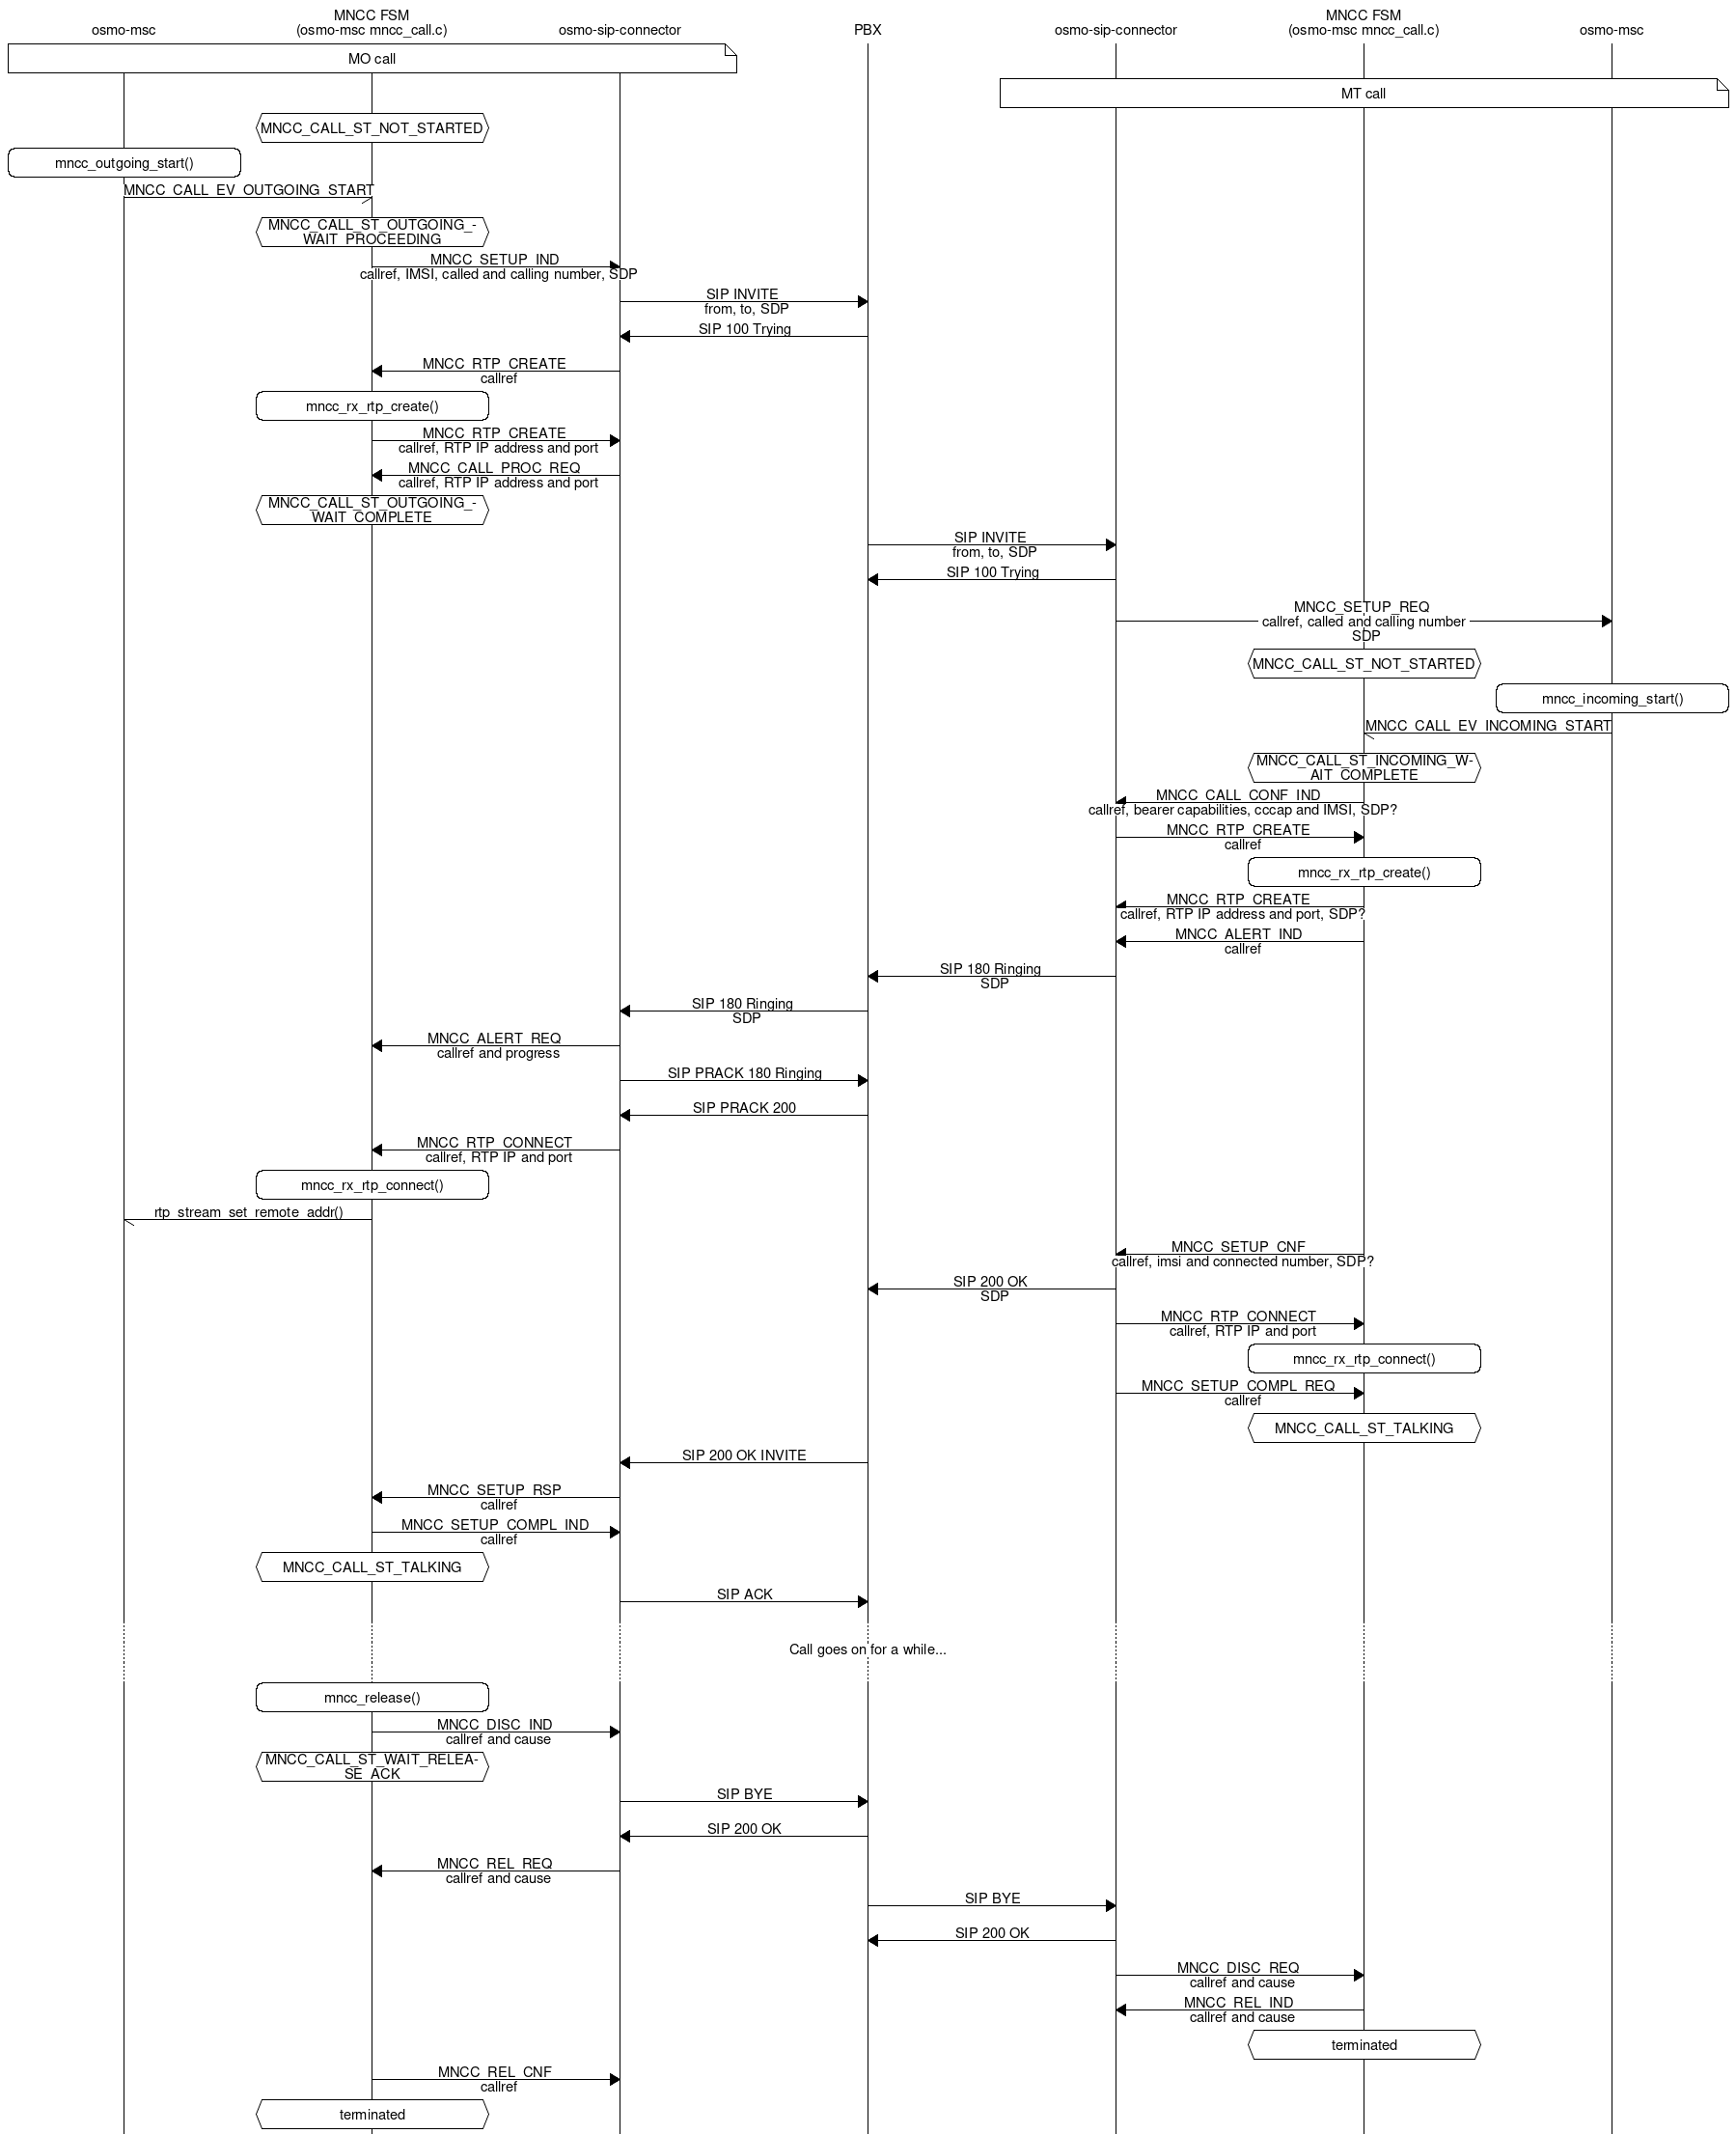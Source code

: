 msc {
	hscale=3;
	msc1[label="osmo-msc"], mncc1[label="MNCC FSM\n(osmo-msc mncc_call.c)"], sipcon1[label="osmo-sip-connector"], sip[label="PBX"], sipcon2[label="osmo-sip-connector"], mncc2[label="MNCC FSM\n(osmo-msc mncc_call.c)"], msc2[label="osmo-msc"];

	msc1 note sipcon1 [label="MO call"];
	sipcon2 note msc2 [label="MT call"];

	mncc1 abox mncc1 [label="MNCC_CALL_ST_NOT_STARTED"];
	msc1 rbox msc1 [label="mncc_outgoing_start()"];
	msc1 -> mncc1 [label="MNCC_CALL_EV_OUTGOING_START"];

	mncc1 abox mncc1 [label="MNCC_CALL_ST_OUTGOING_WAIT_PROCEEDING"];
	mncc1 => sipcon1 [label="MNCC_SETUP_IND
			    \n callref, IMSI, called and calling number, SDP"];
	sipcon1 => sip [label="SIP INVITE
			\n from, to, SDP"];
	sipcon1 <= sip [label="SIP 100 Trying"];
	mncc1 <= sipcon1 [label="MNCC_RTP_CREATE
			\n callref"];
	mncc1 rbox mncc1 [label="mncc_rx_rtp_create()"];
	mncc1 => sipcon1 [label="MNCC_RTP_CREATE
			\n callref, RTP IP address and port"];
	mncc1 <= sipcon1 [label="MNCC_CALL_PROC_REQ
			\n callref, RTP IP address and port"];
	mncc1 abox mncc1 [label="MNCC_CALL_ST_OUTGOING_WAIT_COMPLETE"];

	sip => sipcon2 [label="SIP INVITE
			\n from, to, SDP"];
	sipcon2 => sip [label="SIP 100 Trying"];
	msc2 <= sipcon2 [label="MNCC_SETUP_REQ
			\n callref, called and calling number
			\n SDP"];
	mncc2 abox mncc2 [label="MNCC_CALL_ST_NOT_STARTED"];
	msc2 rbox msc2 [label="mncc_incoming_start()"];
	msc2 -> mncc2 [label="MNCC_CALL_EV_INCOMING_START"];
	mncc2 abox mncc2 [label="MNCC_CALL_ST_INCOMING_WAIT_COMPLETE"];
	mncc2 => sipcon2 [label="MNCC_CALL_CONF_IND
			\n callref, bearer capabilities, cccap and IMSI, SDP?"];
	mncc2 <= sipcon2 [label="MNCC_RTP_CREATE
			\n callref"];
	mncc2 rbox mncc2 [label="mncc_rx_rtp_create()"];
	mncc2 => sipcon2 [label="MNCC_RTP_CREATE
			\n callref, RTP IP address and port, SDP?"];
	mncc2 => sipcon2 [label="MNCC_ALERT_IND
			\n callref"];
	sipcon2 => sip [label="SIP 180 Ringing
			\n SDP"];

	sipcon1 <= sip [label="SIP 180 Ringing
			\n SDP"];
	mncc1 <= sipcon1 [label="MNCC_ALERT_REQ
			\n callref and progress"];
	sipcon1 => sip [label="SIP PRACK 180 Ringing"];
	sipcon1 <= sip [label="SIP PRACK 200"];

	mncc1 <= sipcon1 [label="MNCC_RTP_CONNECT
			\n callref, RTP IP and port"];
	mncc1 rbox mncc1 [label="mncc_rx_rtp_connect()"];
	msc1 <- mncc1 [label="rtp_stream_set_remote_addr()"];

	mncc2 => sipcon2 [label="MNCC_SETUP_CNF
			\n callref, imsi and connected number, SDP?"];
	sipcon2 => sip [label="SIP 200 OK
			\n SDP"];
	mncc2 <= sipcon2 [label="MNCC_RTP_CONNECT
			\n callref, RTP IP and port"];
	mncc2 rbox mncc2 [label="mncc_rx_rtp_connect()"];
	mncc2 <= sipcon2 [label="MNCC_SETUP_COMPL_REQ
			\n callref"];
	mncc2 abox mncc2 [label="MNCC_CALL_ST_TALKING"];

	sipcon1 <= sip [label="SIP 200 OK INVITE"];
	mncc1 <= sipcon1 [label="MNCC_SETUP_RSP
			\n callref"];
	mncc1 => sipcon1 [label="MNCC_SETUP_COMPL_IND
			\n callref"];
	mncc1 abox mncc1 [label="MNCC_CALL_ST_TALKING"];
	sipcon1 => sip [label="SIP ACK"];

	...;
	... [label="Call goes on for a while..."];
	...;

	mncc1 rbox mncc1 [label="mncc_release()"];
	mncc1 => sipcon1 [label="MNCC_DISC_IND
			\n callref and cause"];
	mncc1 abox mncc1 [label="MNCC_CALL_ST_WAIT_RELEASE_ACK"];
	sipcon1 => sip [label="SIP BYE"];
	sipcon1 <= sip [label="SIP 200 OK"];
	mncc1 <= sipcon1 [label="MNCC_REL_REQ
			\n callref and cause"];

	sip => sipcon2 [label="SIP BYE"];
	sip <= sipcon2 [label="SIP 200 OK"];
	mncc2 <= sipcon2 [label="MNCC_DISC_REQ
			\n callref and cause"];
	mncc2 => sipcon2 [label="MNCC_REL_IND
			\n callref and cause"];
	mncc2 abox mncc2 [label="terminated"];

	mncc1 => sipcon1 [label="MNCC_REL_CNF
			\n callref"];
	mncc1 abox mncc1 [label="terminated"];
}
